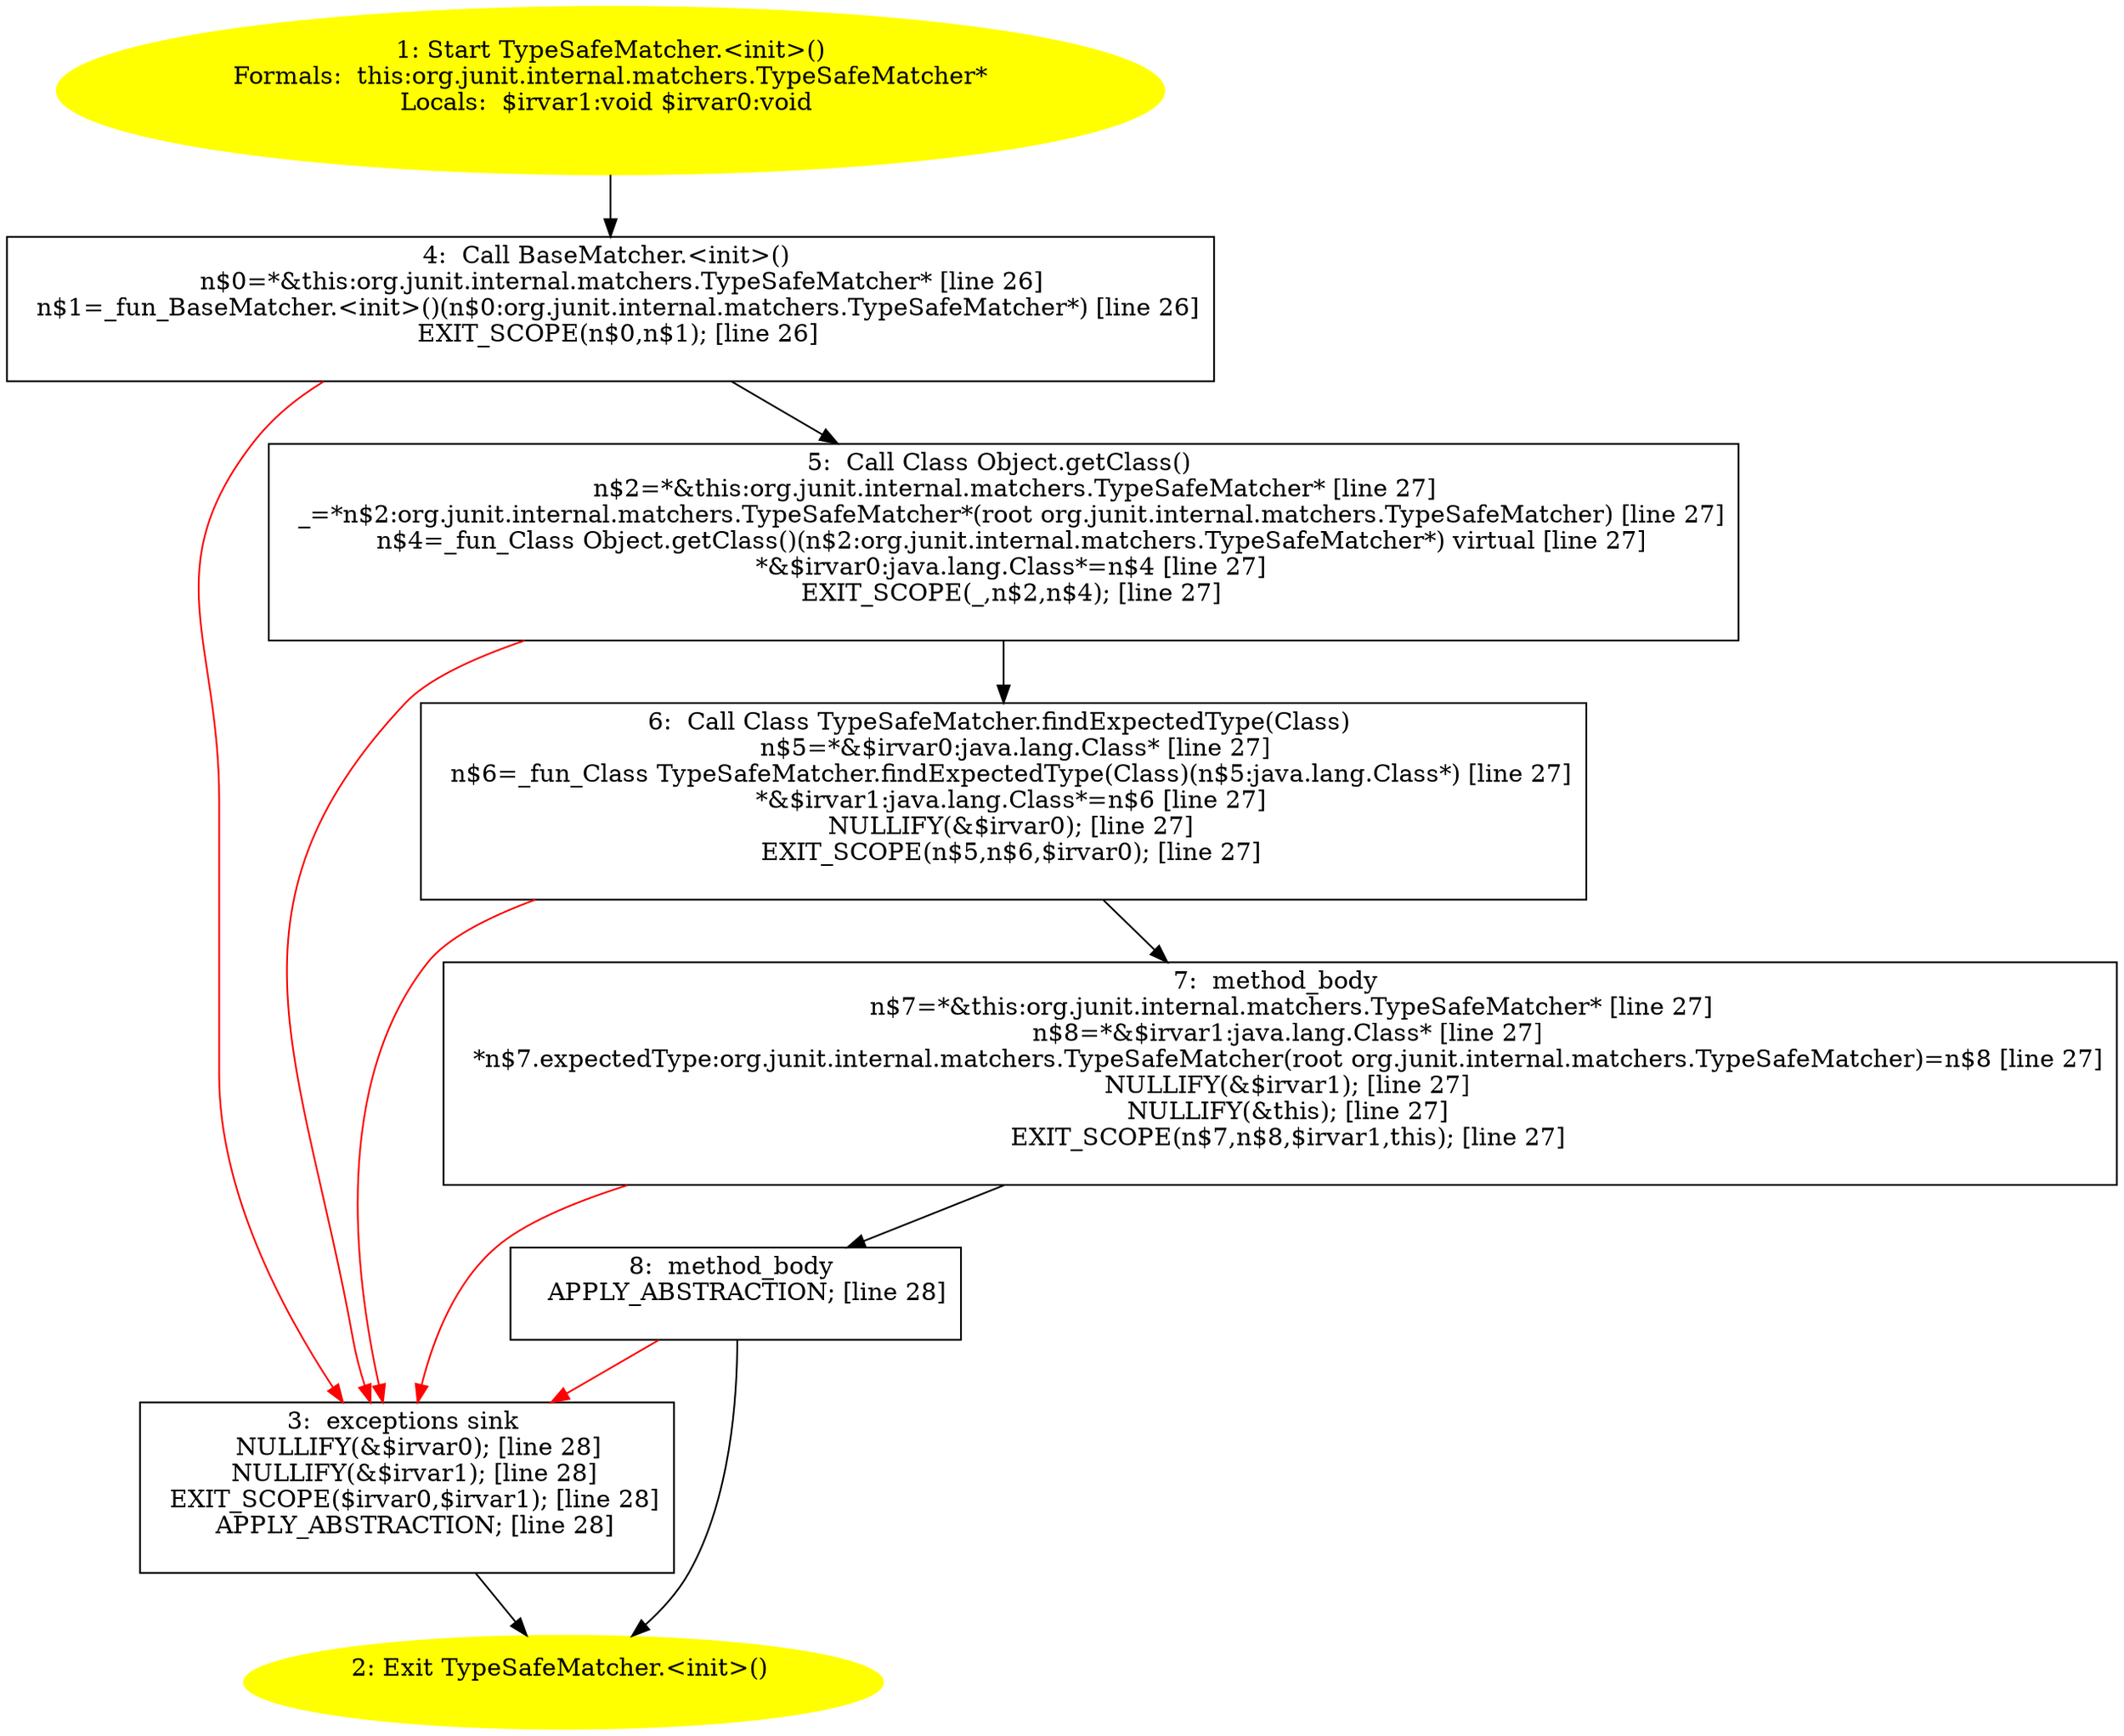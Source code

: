 /* @generated */
digraph cfg {
"org.junit.internal.matchers.TypeSafeMatcher.<init>().c54d40516e8d6c7a3250033dc7d0371c_1" [label="1: Start TypeSafeMatcher.<init>()\nFormals:  this:org.junit.internal.matchers.TypeSafeMatcher*\nLocals:  $irvar1:void $irvar0:void \n  " color=yellow style=filled]
	

	 "org.junit.internal.matchers.TypeSafeMatcher.<init>().c54d40516e8d6c7a3250033dc7d0371c_1" -> "org.junit.internal.matchers.TypeSafeMatcher.<init>().c54d40516e8d6c7a3250033dc7d0371c_4" ;
"org.junit.internal.matchers.TypeSafeMatcher.<init>().c54d40516e8d6c7a3250033dc7d0371c_2" [label="2: Exit TypeSafeMatcher.<init>() \n  " color=yellow style=filled]
	

"org.junit.internal.matchers.TypeSafeMatcher.<init>().c54d40516e8d6c7a3250033dc7d0371c_3" [label="3:  exceptions sink \n   NULLIFY(&$irvar0); [line 28]\n  NULLIFY(&$irvar1); [line 28]\n  EXIT_SCOPE($irvar0,$irvar1); [line 28]\n  APPLY_ABSTRACTION; [line 28]\n " shape="box"]
	

	 "org.junit.internal.matchers.TypeSafeMatcher.<init>().c54d40516e8d6c7a3250033dc7d0371c_3" -> "org.junit.internal.matchers.TypeSafeMatcher.<init>().c54d40516e8d6c7a3250033dc7d0371c_2" ;
"org.junit.internal.matchers.TypeSafeMatcher.<init>().c54d40516e8d6c7a3250033dc7d0371c_4" [label="4:  Call BaseMatcher.<init>() \n   n$0=*&this:org.junit.internal.matchers.TypeSafeMatcher* [line 26]\n  n$1=_fun_BaseMatcher.<init>()(n$0:org.junit.internal.matchers.TypeSafeMatcher*) [line 26]\n  EXIT_SCOPE(n$0,n$1); [line 26]\n " shape="box"]
	

	 "org.junit.internal.matchers.TypeSafeMatcher.<init>().c54d40516e8d6c7a3250033dc7d0371c_4" -> "org.junit.internal.matchers.TypeSafeMatcher.<init>().c54d40516e8d6c7a3250033dc7d0371c_5" ;
	 "org.junit.internal.matchers.TypeSafeMatcher.<init>().c54d40516e8d6c7a3250033dc7d0371c_4" -> "org.junit.internal.matchers.TypeSafeMatcher.<init>().c54d40516e8d6c7a3250033dc7d0371c_3" [color="red" ];
"org.junit.internal.matchers.TypeSafeMatcher.<init>().c54d40516e8d6c7a3250033dc7d0371c_5" [label="5:  Call Class Object.getClass() \n   n$2=*&this:org.junit.internal.matchers.TypeSafeMatcher* [line 27]\n  _=*n$2:org.junit.internal.matchers.TypeSafeMatcher*(root org.junit.internal.matchers.TypeSafeMatcher) [line 27]\n  n$4=_fun_Class Object.getClass()(n$2:org.junit.internal.matchers.TypeSafeMatcher*) virtual [line 27]\n  *&$irvar0:java.lang.Class*=n$4 [line 27]\n  EXIT_SCOPE(_,n$2,n$4); [line 27]\n " shape="box"]
	

	 "org.junit.internal.matchers.TypeSafeMatcher.<init>().c54d40516e8d6c7a3250033dc7d0371c_5" -> "org.junit.internal.matchers.TypeSafeMatcher.<init>().c54d40516e8d6c7a3250033dc7d0371c_6" ;
	 "org.junit.internal.matchers.TypeSafeMatcher.<init>().c54d40516e8d6c7a3250033dc7d0371c_5" -> "org.junit.internal.matchers.TypeSafeMatcher.<init>().c54d40516e8d6c7a3250033dc7d0371c_3" [color="red" ];
"org.junit.internal.matchers.TypeSafeMatcher.<init>().c54d40516e8d6c7a3250033dc7d0371c_6" [label="6:  Call Class TypeSafeMatcher.findExpectedType(Class) \n   n$5=*&$irvar0:java.lang.Class* [line 27]\n  n$6=_fun_Class TypeSafeMatcher.findExpectedType(Class)(n$5:java.lang.Class*) [line 27]\n  *&$irvar1:java.lang.Class*=n$6 [line 27]\n  NULLIFY(&$irvar0); [line 27]\n  EXIT_SCOPE(n$5,n$6,$irvar0); [line 27]\n " shape="box"]
	

	 "org.junit.internal.matchers.TypeSafeMatcher.<init>().c54d40516e8d6c7a3250033dc7d0371c_6" -> "org.junit.internal.matchers.TypeSafeMatcher.<init>().c54d40516e8d6c7a3250033dc7d0371c_7" ;
	 "org.junit.internal.matchers.TypeSafeMatcher.<init>().c54d40516e8d6c7a3250033dc7d0371c_6" -> "org.junit.internal.matchers.TypeSafeMatcher.<init>().c54d40516e8d6c7a3250033dc7d0371c_3" [color="red" ];
"org.junit.internal.matchers.TypeSafeMatcher.<init>().c54d40516e8d6c7a3250033dc7d0371c_7" [label="7:  method_body \n   n$7=*&this:org.junit.internal.matchers.TypeSafeMatcher* [line 27]\n  n$8=*&$irvar1:java.lang.Class* [line 27]\n  *n$7.expectedType:org.junit.internal.matchers.TypeSafeMatcher(root org.junit.internal.matchers.TypeSafeMatcher)=n$8 [line 27]\n  NULLIFY(&$irvar1); [line 27]\n  NULLIFY(&this); [line 27]\n  EXIT_SCOPE(n$7,n$8,$irvar1,this); [line 27]\n " shape="box"]
	

	 "org.junit.internal.matchers.TypeSafeMatcher.<init>().c54d40516e8d6c7a3250033dc7d0371c_7" -> "org.junit.internal.matchers.TypeSafeMatcher.<init>().c54d40516e8d6c7a3250033dc7d0371c_8" ;
	 "org.junit.internal.matchers.TypeSafeMatcher.<init>().c54d40516e8d6c7a3250033dc7d0371c_7" -> "org.junit.internal.matchers.TypeSafeMatcher.<init>().c54d40516e8d6c7a3250033dc7d0371c_3" [color="red" ];
"org.junit.internal.matchers.TypeSafeMatcher.<init>().c54d40516e8d6c7a3250033dc7d0371c_8" [label="8:  method_body \n   APPLY_ABSTRACTION; [line 28]\n " shape="box"]
	

	 "org.junit.internal.matchers.TypeSafeMatcher.<init>().c54d40516e8d6c7a3250033dc7d0371c_8" -> "org.junit.internal.matchers.TypeSafeMatcher.<init>().c54d40516e8d6c7a3250033dc7d0371c_2" ;
	 "org.junit.internal.matchers.TypeSafeMatcher.<init>().c54d40516e8d6c7a3250033dc7d0371c_8" -> "org.junit.internal.matchers.TypeSafeMatcher.<init>().c54d40516e8d6c7a3250033dc7d0371c_3" [color="red" ];
}
